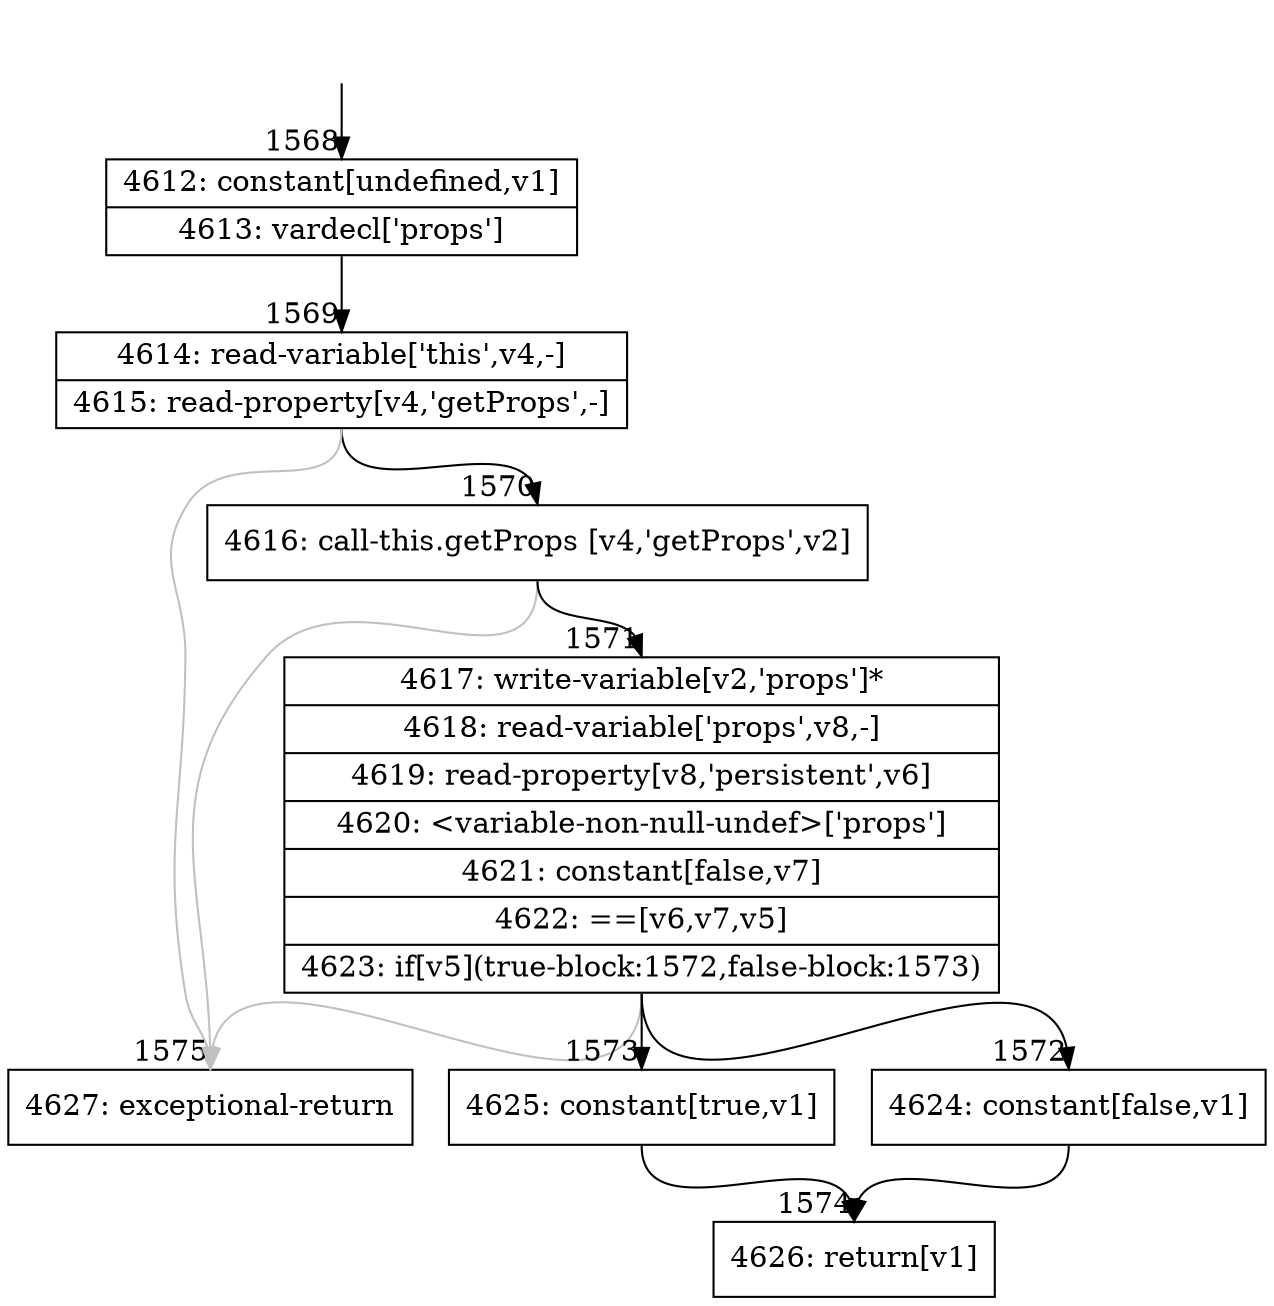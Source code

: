 digraph {
rankdir="TD"
BB_entry188[shape=none,label=""];
BB_entry188 -> BB1568 [tailport=s, headport=n, headlabel="    1568"]
BB1568 [shape=record label="{4612: constant[undefined,v1]|4613: vardecl['props']}" ] 
BB1568 -> BB1569 [tailport=s, headport=n, headlabel="      1569"]
BB1569 [shape=record label="{4614: read-variable['this',v4,-]|4615: read-property[v4,'getProps',-]}" ] 
BB1569 -> BB1570 [tailport=s, headport=n, headlabel="      1570"]
BB1569 -> BB1575 [tailport=s, headport=n, color=gray, headlabel="      1575"]
BB1570 [shape=record label="{4616: call-this.getProps [v4,'getProps',v2]}" ] 
BB1570 -> BB1571 [tailport=s, headport=n, headlabel="      1571"]
BB1570 -> BB1575 [tailport=s, headport=n, color=gray]
BB1571 [shape=record label="{4617: write-variable[v2,'props']*|4618: read-variable['props',v8,-]|4619: read-property[v8,'persistent',v6]|4620: \<variable-non-null-undef\>['props']|4621: constant[false,v7]|4622: ==[v6,v7,v5]|4623: if[v5](true-block:1572,false-block:1573)}" ] 
BB1571 -> BB1572 [tailport=s, headport=n, headlabel="      1572"]
BB1571 -> BB1573 [tailport=s, headport=n, headlabel="      1573"]
BB1571 -> BB1575 [tailport=s, headport=n, color=gray]
BB1572 [shape=record label="{4624: constant[false,v1]}" ] 
BB1572 -> BB1574 [tailport=s, headport=n, headlabel="      1574"]
BB1573 [shape=record label="{4625: constant[true,v1]}" ] 
BB1573 -> BB1574 [tailport=s, headport=n]
BB1574 [shape=record label="{4626: return[v1]}" ] 
BB1575 [shape=record label="{4627: exceptional-return}" ] 
//#$~ 1810
}
